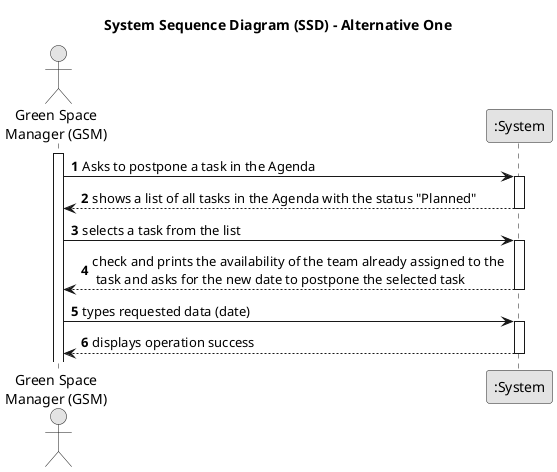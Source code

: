 @startuml
skinparam monochrome true
skinparam packageStyle rectangle
skinparam shadowing false

title System Sequence Diagram (SSD) - Alternative One

autonumber

actor "Green Space\nManager (GSM)" as GSM
participant ":System" as System

activate GSM

    GSM -> System : Asks to postpone a task in the Agenda
    activate System

        System --> GSM : shows a list of all tasks in the Agenda with the status "Planned"
    deactivate System

    GSM -> System : selects a task from the list
    activate System

        System --> GSM : check and prints the availability of the team already assigned to the \n task and asks for the new date to postpone the selected task

    deactivate System

    GSM -> System : types requested data (date)
    activate System


        System --> GSM : displays operation success
    deactivate System

@enduml